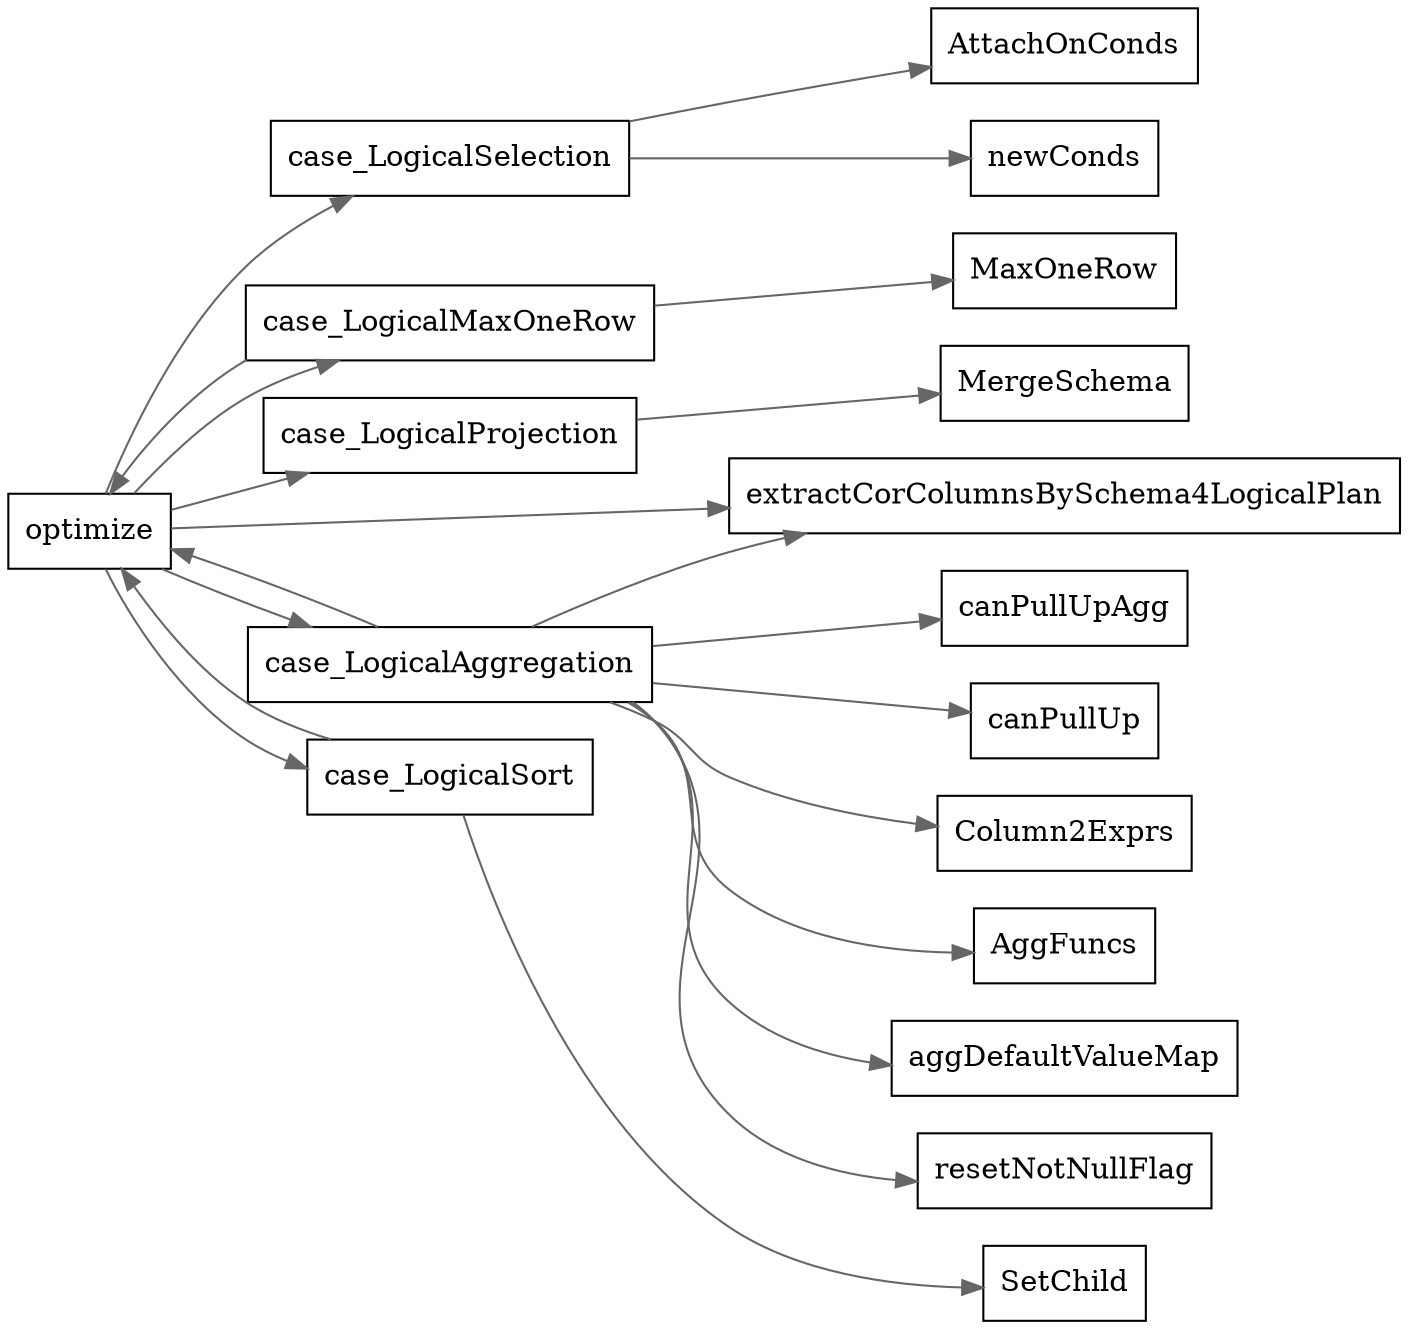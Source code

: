 digraph decorrelateSolver {
  node[shape=box];
  edge[color=gray40];
  newrank=true;
  rankdir=LR;

  optimize -> {
    extractCorColumnsBySchema4LogicalPlan;
    case_LogicalSelection;
    case_LogicalMaxOneRow;
    case_LogicalProjection;
    case_LogicalAggregation;
    case_LogicalSort;
  }
  case_LogicalSelection -> {
    AttachOnConds;
    newConds;
  };
  case_LogicalMaxOneRow -> {
    MaxOneRow;
    optimize;
  }
  case_LogicalProjection -> {
    MergeSchema;
  }
  case_LogicalAggregation -> {
    canPullUpAgg;
    canPullUp;
    Column2Exprs;
    AggFuncs;
    optimize;
    extractCorColumnsBySchema4LogicalPlan;
    aggDefaultValueMap;
    resetNotNullFlag;
  }
  case_LogicalSort -> {
    SetChild;
    optimize;
  }
}
